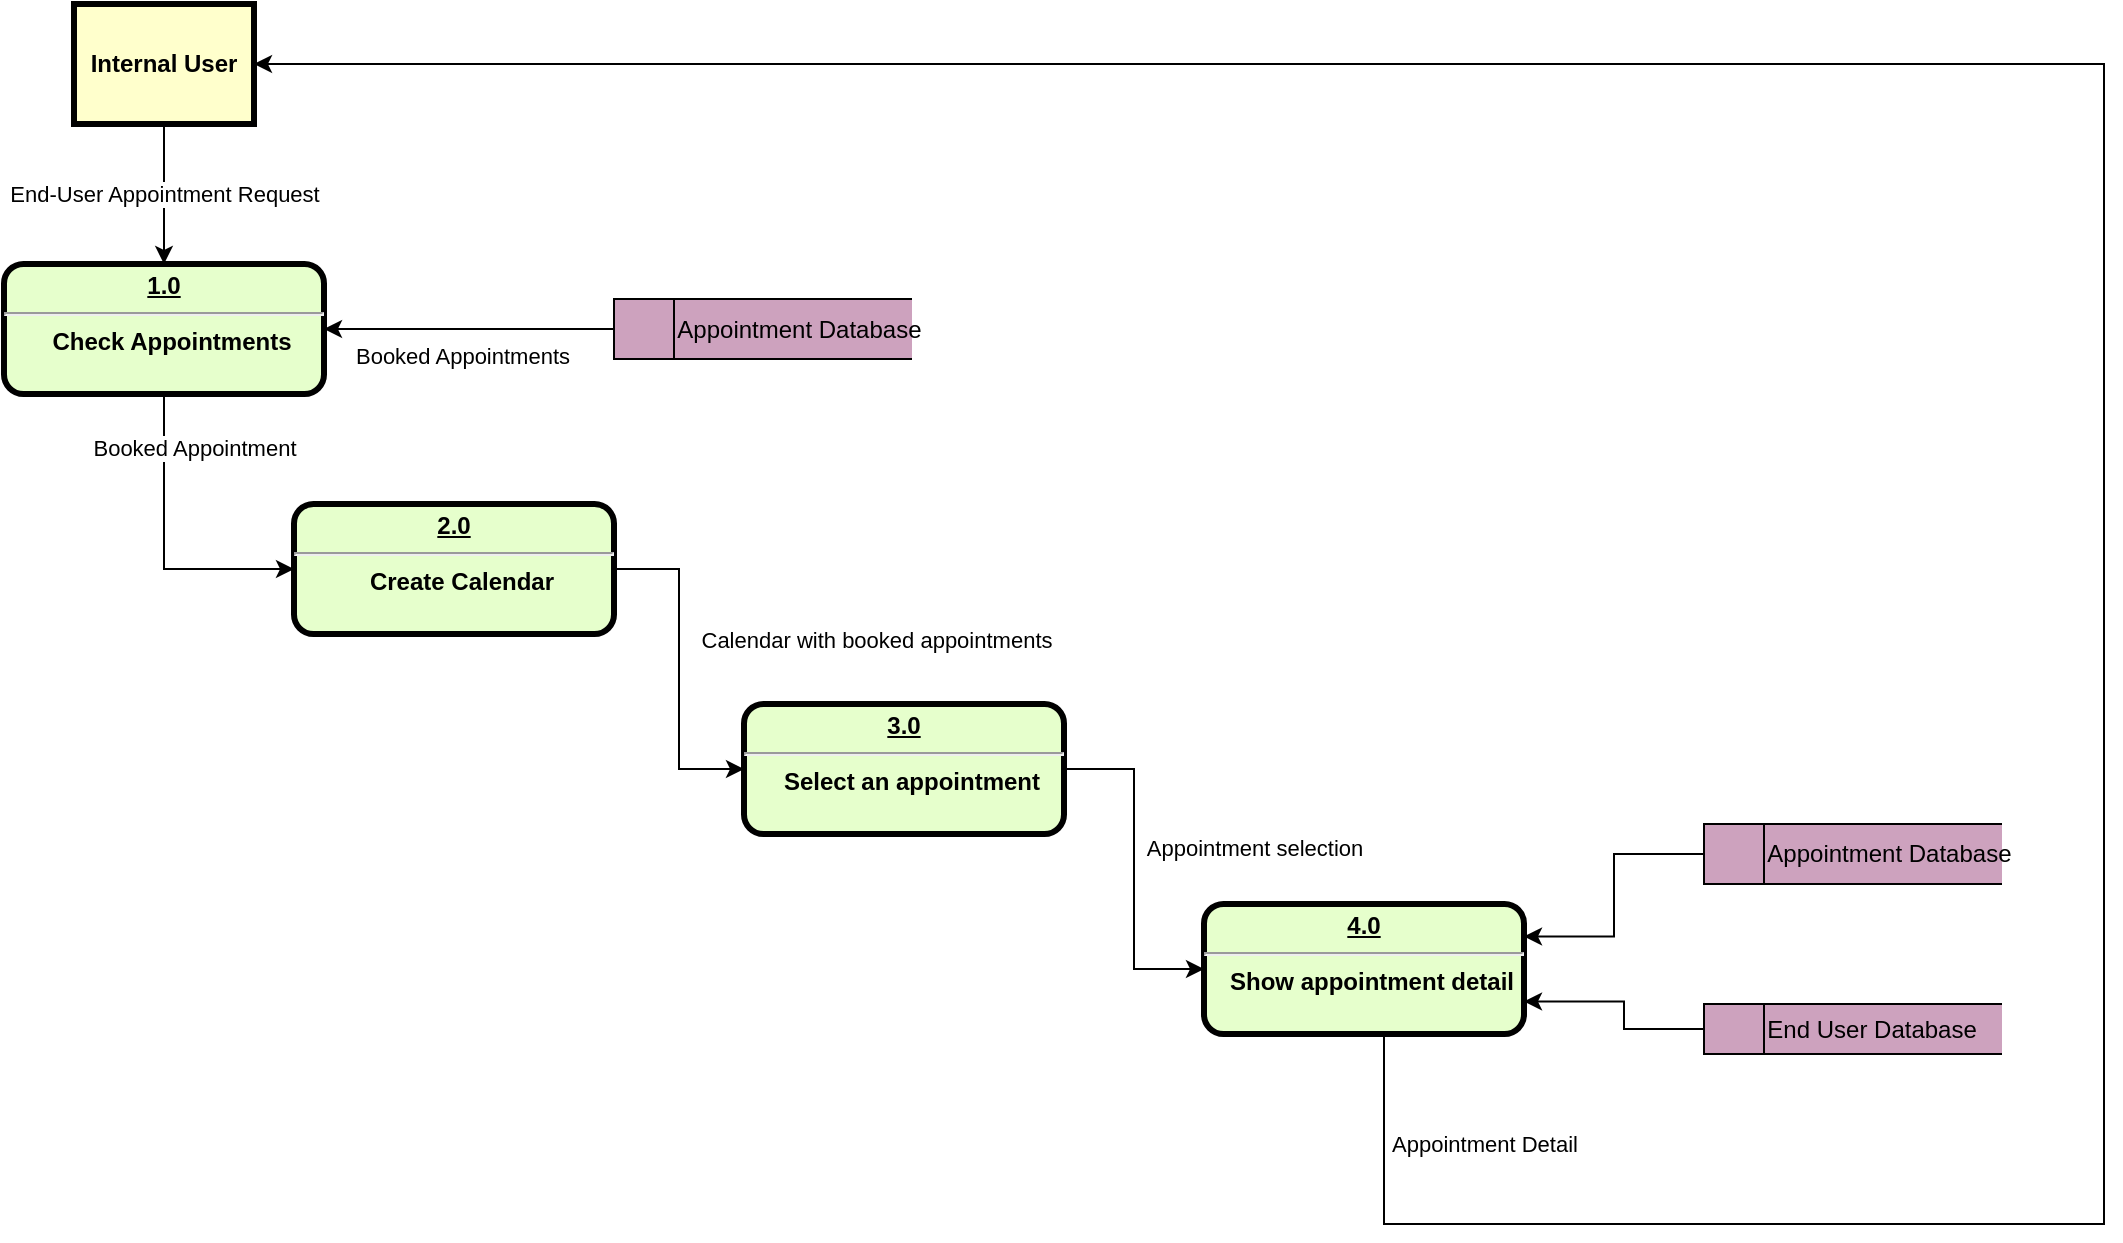 <mxfile version="20.2.3" type="device"><diagram id="nQoRRkbfBHXPPLP0d9YH" name="Page-1"><mxGraphModel dx="1460" dy="759" grid="1" gridSize="10" guides="1" tooltips="1" connect="1" arrows="1" fold="1" page="1" pageScale="1" pageWidth="2336" pageHeight="1654" math="0" shadow="0"><root><mxCell id="0"/><mxCell id="1" parent="0"/><mxCell id="6R5-T_77ddnY8GVQOSvM-1" value="End-User Appointment Request" style="edgeStyle=orthogonalEdgeStyle;rounded=0;orthogonalLoop=1;jettySize=auto;html=1;entryX=0.5;entryY=0;entryDx=0;entryDy=0;" parent="1" source="6R5-T_77ddnY8GVQOSvM-2" target="6R5-T_77ddnY8GVQOSvM-7" edge="1"><mxGeometry relative="1" as="geometry"/></mxCell><mxCell id="6R5-T_77ddnY8GVQOSvM-2" value="Internal User" style="whiteSpace=wrap;align=center;verticalAlign=middle;fontStyle=1;strokeWidth=3;fillColor=#FFFFCC" parent="1" vertex="1"><mxGeometry x="65" y="30" width="90" height="60" as="geometry"/></mxCell><mxCell id="6R5-T_77ddnY8GVQOSvM-6" value="Booked Appointment" style="edgeStyle=orthogonalEdgeStyle;rounded=0;orthogonalLoop=1;jettySize=auto;html=1;entryX=0;entryY=0.5;entryDx=0;entryDy=0;exitX=0.5;exitY=1;exitDx=0;exitDy=0;" parent="1" source="6R5-T_77ddnY8GVQOSvM-7" target="6R5-T_77ddnY8GVQOSvM-12" edge="1"><mxGeometry x="-0.65" y="15" relative="1" as="geometry"><mxPoint as="offset"/><Array as="points"><mxPoint x="110" y="313"/></Array></mxGeometry></mxCell><mxCell id="6R5-T_77ddnY8GVQOSvM-7" value="&lt;p style=&quot;margin: 0px; margin-top: 4px; text-align: center; text-decoration: underline;&quot;&gt;&lt;strong&gt;1.0&lt;/strong&gt;&lt;/p&gt;&lt;hr&gt;&lt;p style=&quot;margin: 0px; margin-left: 8px;&quot;&gt;Check Appointments&lt;/p&gt;" style="verticalAlign=middle;align=center;overflow=fill;fontSize=12;fontFamily=Helvetica;html=1;rounded=1;fontStyle=1;strokeWidth=3;fillColor=#E6FFCC" parent="1" vertex="1"><mxGeometry x="30" y="160" width="160" height="65" as="geometry"/></mxCell><mxCell id="6R5-T_77ddnY8GVQOSvM-37" style="edgeStyle=orthogonalEdgeStyle;rounded=0;orthogonalLoop=1;jettySize=auto;html=1;entryX=0;entryY=0.5;entryDx=0;entryDy=0;" parent="1" source="6R5-T_77ddnY8GVQOSvM-12" target="6R5-T_77ddnY8GVQOSvM-38" edge="1"><mxGeometry relative="1" as="geometry"><mxPoint x="365" y="380" as="targetPoint"/></mxGeometry></mxCell><mxCell id="6R5-T_77ddnY8GVQOSvM-39" value="Calendar with booked appointments" style="edgeLabel;html=1;align=center;verticalAlign=middle;resizable=0;points=[];" parent="6R5-T_77ddnY8GVQOSvM-37" vertex="1" connectable="0"><mxGeometry x="-0.282" y="4" relative="1" as="geometry"><mxPoint x="94" y="9" as="offset"/></mxGeometry></mxCell><mxCell id="6R5-T_77ddnY8GVQOSvM-12" value="&lt;p style=&quot;margin: 0px; margin-top: 4px; text-align: center; text-decoration: underline;&quot;&gt;&lt;strong&gt;2.0&lt;/strong&gt;&lt;/p&gt;&lt;hr&gt;&lt;p style=&quot;margin: 0px; margin-left: 8px;&quot;&gt;Create Calendar&lt;/p&gt;" style="verticalAlign=middle;align=center;overflow=fill;fontSize=12;fontFamily=Helvetica;html=1;rounded=1;fontStyle=1;strokeWidth=3;fillColor=#E6FFCC" parent="1" vertex="1"><mxGeometry x="175" y="280" width="160" height="65" as="geometry"/></mxCell><mxCell id="6R5-T_77ddnY8GVQOSvM-15" value="Booked Appointments" style="edgeStyle=orthogonalEdgeStyle;rounded=0;orthogonalLoop=1;jettySize=auto;html=1;exitX=0;exitY=0.5;exitDx=0;exitDy=0;entryX=1;entryY=0.5;entryDx=0;entryDy=0;" parent="1" source="6R5-T_77ddnY8GVQOSvM-18" target="6R5-T_77ddnY8GVQOSvM-7" edge="1"><mxGeometry x="0.071" y="13" relative="1" as="geometry"><mxPoint x="1" as="offset"/><Array as="points"/></mxGeometry></mxCell><mxCell id="6R5-T_77ddnY8GVQOSvM-18" value="&lt;span style=&quot;white-space: pre;&quot;&gt;&#9;&lt;/span&gt;Appointment Database" style="html=1;dashed=0;whitespace=wrap;shape=mxgraph.dfd.dataStoreID;align=left;spacingLeft=3;points=[[0,0],[0.5,0],[1,0],[0,0.5],[1,0.5],[0,1],[0.5,1],[1,1]];fillColor=#CDA2BE;" parent="1" vertex="1"><mxGeometry x="335" y="177.5" width="149" height="30" as="geometry"/></mxCell><mxCell id="6R5-T_77ddnY8GVQOSvM-40" style="edgeStyle=orthogonalEdgeStyle;rounded=0;orthogonalLoop=1;jettySize=auto;html=1;entryX=0;entryY=0.5;entryDx=0;entryDy=0;" parent="1" source="6R5-T_77ddnY8GVQOSvM-38" target="6R5-T_77ddnY8GVQOSvM-41" edge="1"><mxGeometry relative="1" as="geometry"><mxPoint x="630" y="510" as="targetPoint"/></mxGeometry></mxCell><mxCell id="6R5-T_77ddnY8GVQOSvM-42" value="Appointment selection" style="edgeLabel;html=1;align=center;verticalAlign=middle;resizable=0;points=[];" parent="6R5-T_77ddnY8GVQOSvM-40" vertex="1" connectable="0"><mxGeometry x="-0.129" y="2" relative="1" as="geometry"><mxPoint x="58" as="offset"/></mxGeometry></mxCell><mxCell id="6R5-T_77ddnY8GVQOSvM-38" value="&lt;p style=&quot;margin: 0px; margin-top: 4px; text-align: center; text-decoration: underline;&quot;&gt;&lt;strong&gt;3.0&lt;/strong&gt;&lt;/p&gt;&lt;hr&gt;&lt;p style=&quot;margin: 0px; margin-left: 8px;&quot;&gt;Select an appointment&lt;/p&gt;" style="verticalAlign=middle;align=center;overflow=fill;fontSize=12;fontFamily=Helvetica;html=1;rounded=1;fontStyle=1;strokeWidth=3;fillColor=#E6FFCC" parent="1" vertex="1"><mxGeometry x="400" y="380" width="160" height="65" as="geometry"/></mxCell><mxCell id="6R5-T_77ddnY8GVQOSvM-49" style="edgeStyle=orthogonalEdgeStyle;rounded=0;orthogonalLoop=1;jettySize=auto;html=1;entryX=1;entryY=0.5;entryDx=0;entryDy=0;" parent="1" source="6R5-T_77ddnY8GVQOSvM-41" target="6R5-T_77ddnY8GVQOSvM-2" edge="1"><mxGeometry relative="1" as="geometry"><mxPoint x="840" y="640" as="targetPoint"/><Array as="points"><mxPoint x="720" y="640"/><mxPoint x="1080" y="640"/><mxPoint x="1080" y="60"/></Array></mxGeometry></mxCell><mxCell id="6R5-T_77ddnY8GVQOSvM-52" value="Appointment Detail" style="edgeLabel;html=1;align=center;verticalAlign=middle;resizable=0;points=[];" parent="6R5-T_77ddnY8GVQOSvM-49" vertex="1" connectable="0"><mxGeometry x="-0.436" y="1" relative="1" as="geometry"><mxPoint x="-309" y="57" as="offset"/></mxGeometry></mxCell><mxCell id="6R5-T_77ddnY8GVQOSvM-41" value="&lt;p style=&quot;margin: 0px; margin-top: 4px; text-align: center; text-decoration: underline;&quot;&gt;&lt;strong&gt;4.0&lt;/strong&gt;&lt;/p&gt;&lt;hr&gt;&lt;p style=&quot;margin: 0px; margin-left: 8px;&quot;&gt;Show appointment detail&lt;/p&gt;" style="verticalAlign=middle;align=center;overflow=fill;fontSize=12;fontFamily=Helvetica;html=1;rounded=1;fontStyle=1;strokeWidth=3;fillColor=#E6FFCC" parent="1" vertex="1"><mxGeometry x="630" y="480" width="160" height="65" as="geometry"/></mxCell><mxCell id="6R5-T_77ddnY8GVQOSvM-44" style="edgeStyle=orthogonalEdgeStyle;rounded=0;orthogonalLoop=1;jettySize=auto;html=1;entryX=1;entryY=0.75;entryDx=0;entryDy=0;" parent="1" source="6R5-T_77ddnY8GVQOSvM-43" target="6R5-T_77ddnY8GVQOSvM-41" edge="1"><mxGeometry relative="1" as="geometry"><mxPoint x="660" y="610" as="targetPoint"/><Array as="points"><mxPoint x="840" y="543"/><mxPoint x="840" y="529"/></Array></mxGeometry></mxCell><mxCell id="6R5-T_77ddnY8GVQOSvM-43" value="&lt;span style=&quot;white-space: pre;&quot;&gt;&#9;&lt;/span&gt;End User Database" style="html=1;dashed=0;whitespace=wrap;shape=mxgraph.dfd.dataStoreID;align=left;spacingLeft=3;points=[[0,0],[0.5,0],[1,0],[0,0.5],[1,0.5],[0,1],[0.5,1],[1,1]];fillColor=#CDA2BE;" parent="1" vertex="1"><mxGeometry x="880" y="530" width="149" height="25" as="geometry"/></mxCell><mxCell id="6R5-T_77ddnY8GVQOSvM-46" style="edgeStyle=orthogonalEdgeStyle;rounded=0;orthogonalLoop=1;jettySize=auto;html=1;entryX=1;entryY=0.25;entryDx=0;entryDy=0;" parent="1" source="6R5-T_77ddnY8GVQOSvM-45" target="6R5-T_77ddnY8GVQOSvM-41" edge="1"><mxGeometry relative="1" as="geometry"/></mxCell><mxCell id="6R5-T_77ddnY8GVQOSvM-45" value="&lt;span style=&quot;white-space: pre;&quot;&gt;&#9;&lt;/span&gt;Appointment Database" style="html=1;dashed=0;whitespace=wrap;shape=mxgraph.dfd.dataStoreID;align=left;spacingLeft=3;points=[[0,0],[0.5,0],[1,0],[0,0.5],[1,0.5],[0,1],[0.5,1],[1,1]];fillColor=#CDA2BE;" parent="1" vertex="1"><mxGeometry x="880" y="440" width="149" height="30" as="geometry"/></mxCell></root></mxGraphModel></diagram></mxfile>